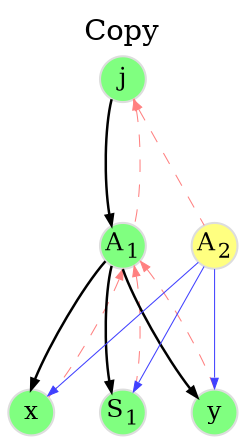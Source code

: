 digraph add {
	graph [
		rankdir="TB"
		bgcolor="white"
		color="white"
		nodesep="0.3"
		ranksep="0.8"
		labelloc="t"
		label="Copy"
	];

	node [
		fontsize="12"
		style="filled"
		width="0.3"
		height="0.3"
		fixedsize="true"
		penwidth="1.0"
		color="#DDDDDD"
		fillcolor="#80ff80"
	];

	edge [
		penwidth="0.5"
		color="#000000"
		arrowsize="0.5"
	];


	B_j  [ label=<j>                                 ];
	B_a1 [ label=<A<SUB>1</SUB>>                     ];
	B_x  [ label=<x>                                 ];
	B_s1 [ label=<S<SUB>1</SUB>>                     ];
	B_y  [ label=<y>                                 ];
	B_a2 [ label=<A<SUB>2</SUB>> fillcolor="#ffff80" ];

	B_j  -> B_a1 [ penwidth=1.2 ];
	B_a1 -> B_x  [ penwidth=1.2 ];
	B_a1 -> B_s1 [ penwidth=1.2 ];
	B_a1 -> B_y  [ penwidth=1.2 ];

	B_j  -> B_a1 [ dir=back color="#ff8080" style=dashed ];
	B_a1 -> B_x  [ dir=back color="#ff8080" style=dashed ];
	B_a1 -> B_s1 [ dir=back color="#ff8080" style=dashed ];
	B_a1 -> B_y  [ dir=back color="#ff8080" style=dashed ];
	B_j  -> B_a2 [ dir=back color="#ff8080" style=dashed ];

	B_a2 -> B_x  [ color="#4040ff" ];
	B_a2 -> B_s1 [ color="#4040ff" ];
	B_a2 -> B_y  [ color="#4040ff" ];
}

